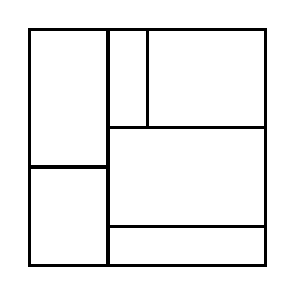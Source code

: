 \begin{tikzpicture}[very thick, scale=.5]
    \draw (0,5/2) rectangle (2,6);
    \draw (0,0) rectangle (2,5/2);
    \draw (2,7/2) rectangle (3,6);
    \draw (3,7/2) rectangle (6,6);
    \draw (2,1) rectangle (6,7/2);
    \draw (2,0) rectangle (6,1);
\end{tikzpicture}

